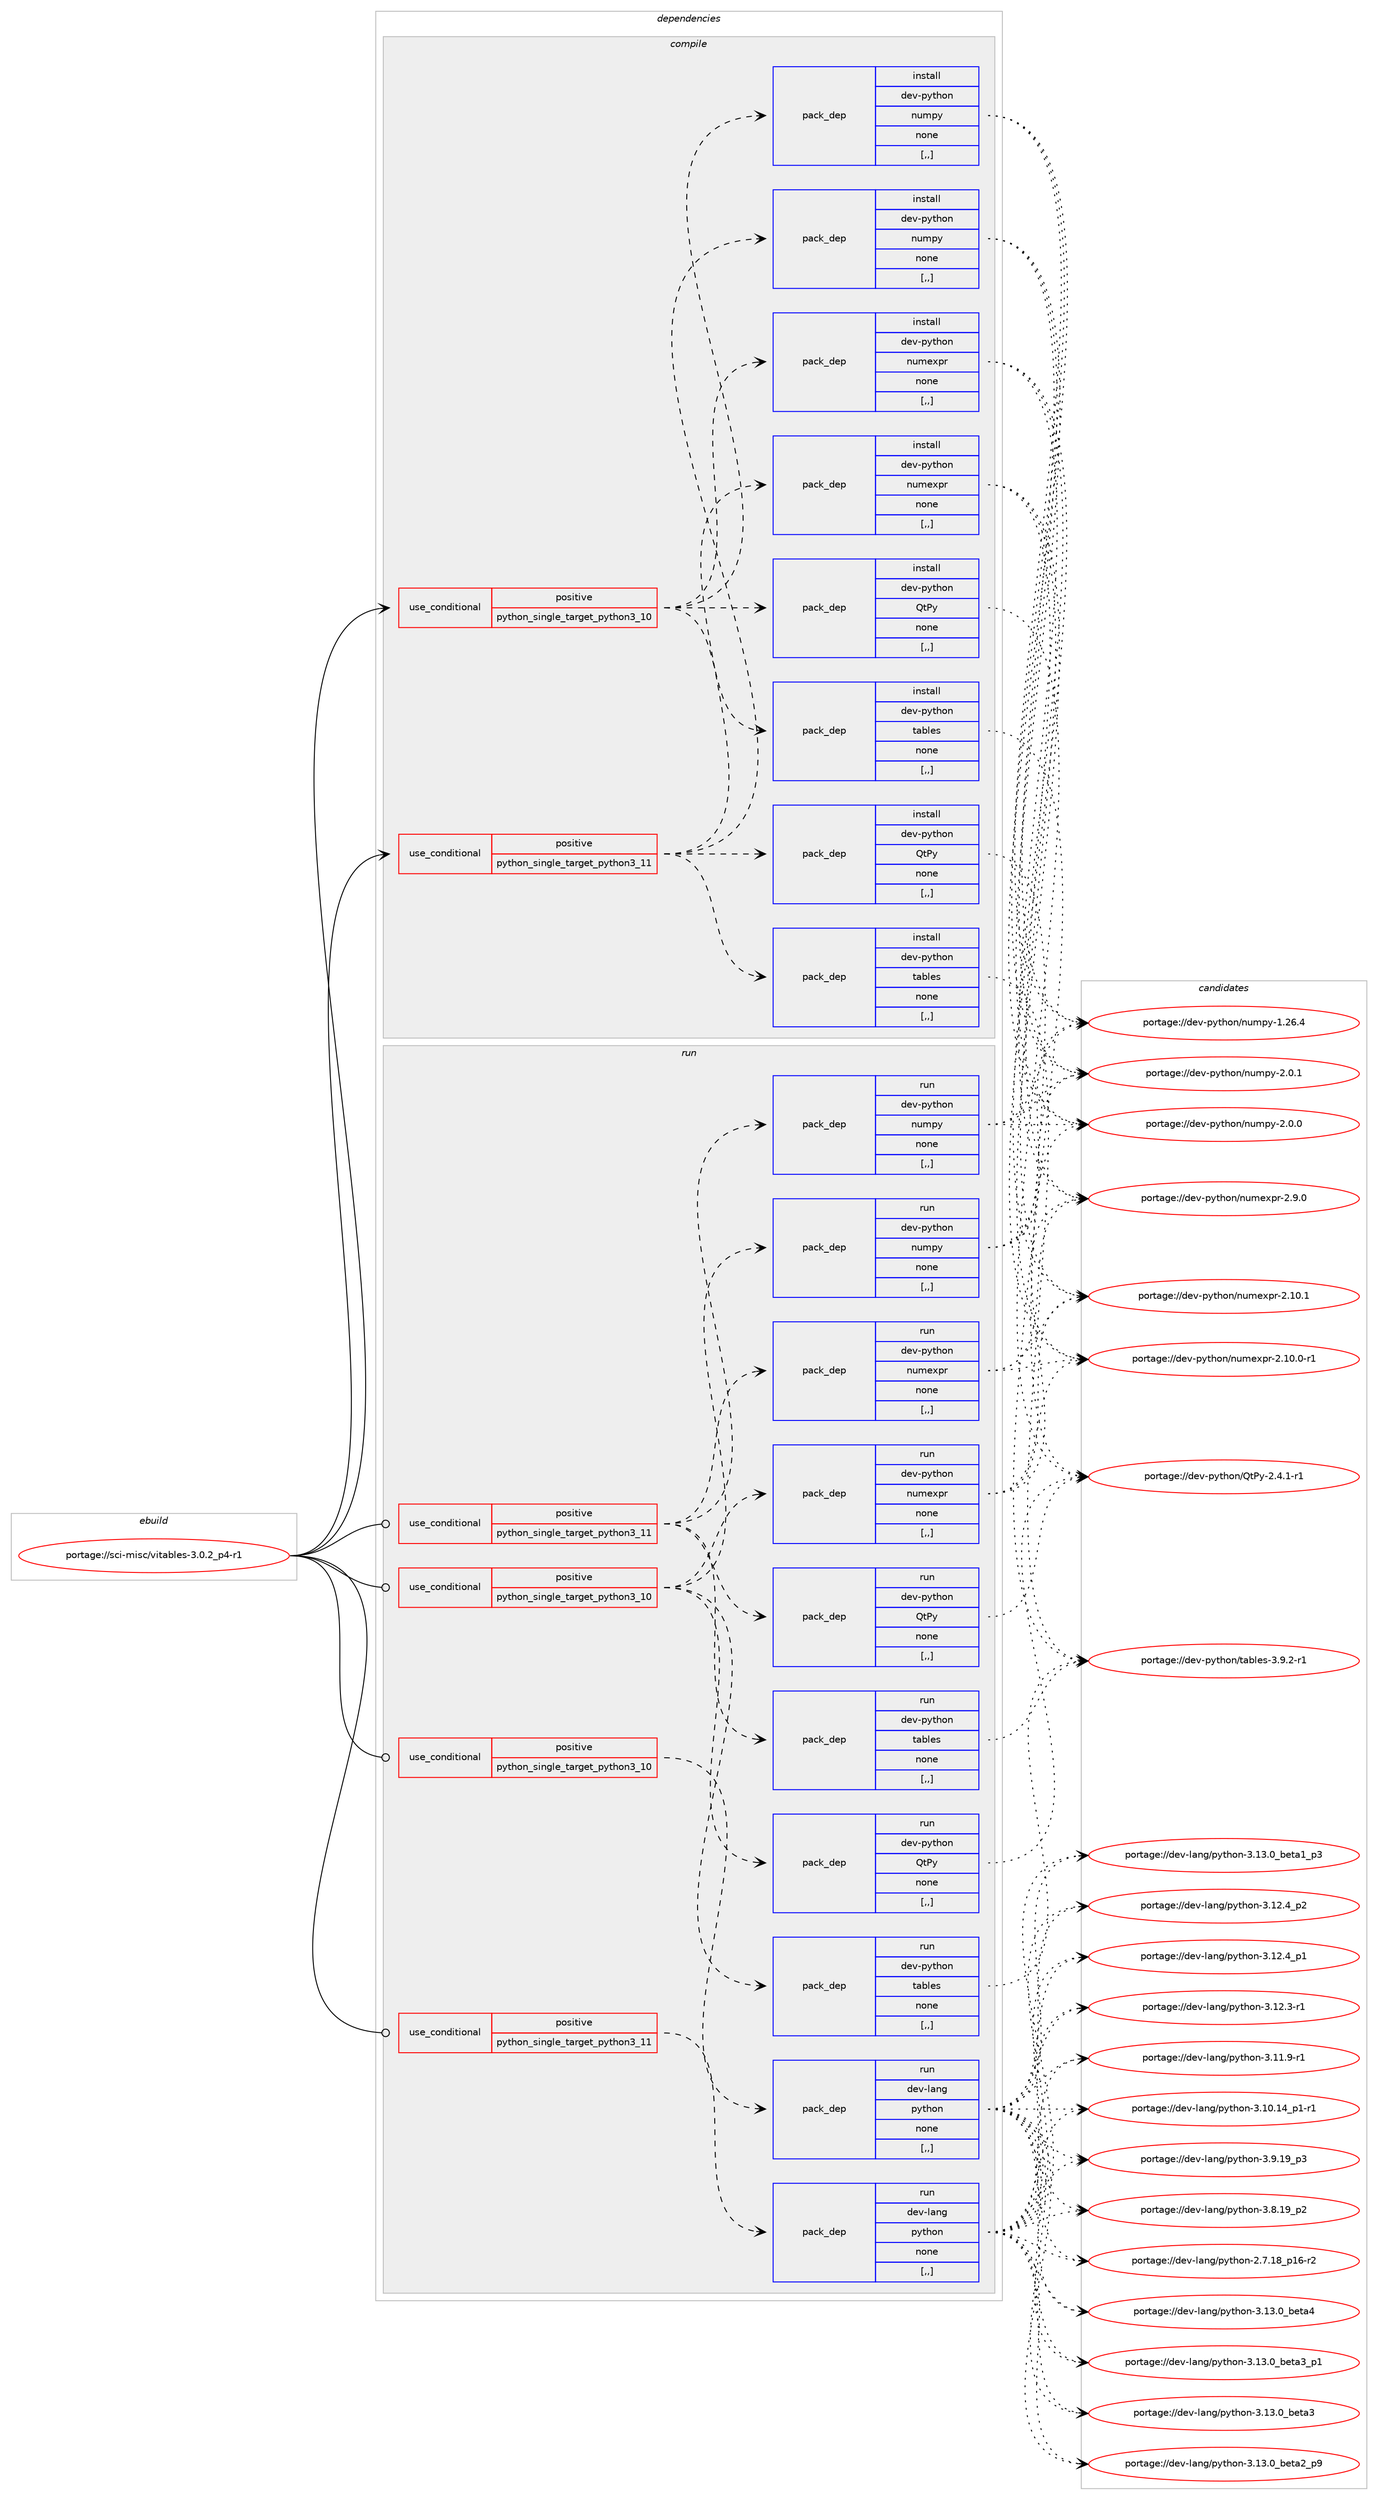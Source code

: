 digraph prolog {

# *************
# Graph options
# *************

newrank=true;
concentrate=true;
compound=true;
graph [rankdir=LR,fontname=Helvetica,fontsize=10,ranksep=1.5];#, ranksep=2.5, nodesep=0.2];
edge  [arrowhead=vee];
node  [fontname=Helvetica,fontsize=10];

# **********
# The ebuild
# **********

subgraph cluster_leftcol {
color=gray;
label=<<i>ebuild</i>>;
id [label="portage://sci-misc/vitables-3.0.2_p4-r1", color=red, width=4, href="../sci-misc/vitables-3.0.2_p4-r1.svg"];
}

# ****************
# The dependencies
# ****************

subgraph cluster_midcol {
color=gray;
label=<<i>dependencies</i>>;
subgraph cluster_compile {
fillcolor="#eeeeee";
style=filled;
label=<<i>compile</i>>;
subgraph cond108932 {
dependency410763 [label=<<TABLE BORDER="0" CELLBORDER="1" CELLSPACING="0" CELLPADDING="4"><TR><TD ROWSPAN="3" CELLPADDING="10">use_conditional</TD></TR><TR><TD>positive</TD></TR><TR><TD>python_single_target_python3_10</TD></TR></TABLE>>, shape=none, color=red];
subgraph pack298929 {
dependency410764 [label=<<TABLE BORDER="0" CELLBORDER="1" CELLSPACING="0" CELLPADDING="4" WIDTH="220"><TR><TD ROWSPAN="6" CELLPADDING="30">pack_dep</TD></TR><TR><TD WIDTH="110">install</TD></TR><TR><TD>dev-python</TD></TR><TR><TD>numpy</TD></TR><TR><TD>none</TD></TR><TR><TD>[,,]</TD></TR></TABLE>>, shape=none, color=blue];
}
dependency410763:e -> dependency410764:w [weight=20,style="dashed",arrowhead="vee"];
subgraph pack298930 {
dependency410765 [label=<<TABLE BORDER="0" CELLBORDER="1" CELLSPACING="0" CELLPADDING="4" WIDTH="220"><TR><TD ROWSPAN="6" CELLPADDING="30">pack_dep</TD></TR><TR><TD WIDTH="110">install</TD></TR><TR><TD>dev-python</TD></TR><TR><TD>numexpr</TD></TR><TR><TD>none</TD></TR><TR><TD>[,,]</TD></TR></TABLE>>, shape=none, color=blue];
}
dependency410763:e -> dependency410765:w [weight=20,style="dashed",arrowhead="vee"];
subgraph pack298931 {
dependency410766 [label=<<TABLE BORDER="0" CELLBORDER="1" CELLSPACING="0" CELLPADDING="4" WIDTH="220"><TR><TD ROWSPAN="6" CELLPADDING="30">pack_dep</TD></TR><TR><TD WIDTH="110">install</TD></TR><TR><TD>dev-python</TD></TR><TR><TD>QtPy</TD></TR><TR><TD>none</TD></TR><TR><TD>[,,]</TD></TR></TABLE>>, shape=none, color=blue];
}
dependency410763:e -> dependency410766:w [weight=20,style="dashed",arrowhead="vee"];
subgraph pack298932 {
dependency410767 [label=<<TABLE BORDER="0" CELLBORDER="1" CELLSPACING="0" CELLPADDING="4" WIDTH="220"><TR><TD ROWSPAN="6" CELLPADDING="30">pack_dep</TD></TR><TR><TD WIDTH="110">install</TD></TR><TR><TD>dev-python</TD></TR><TR><TD>tables</TD></TR><TR><TD>none</TD></TR><TR><TD>[,,]</TD></TR></TABLE>>, shape=none, color=blue];
}
dependency410763:e -> dependency410767:w [weight=20,style="dashed",arrowhead="vee"];
}
id:e -> dependency410763:w [weight=20,style="solid",arrowhead="vee"];
subgraph cond108933 {
dependency410768 [label=<<TABLE BORDER="0" CELLBORDER="1" CELLSPACING="0" CELLPADDING="4"><TR><TD ROWSPAN="3" CELLPADDING="10">use_conditional</TD></TR><TR><TD>positive</TD></TR><TR><TD>python_single_target_python3_11</TD></TR></TABLE>>, shape=none, color=red];
subgraph pack298933 {
dependency410769 [label=<<TABLE BORDER="0" CELLBORDER="1" CELLSPACING="0" CELLPADDING="4" WIDTH="220"><TR><TD ROWSPAN="6" CELLPADDING="30">pack_dep</TD></TR><TR><TD WIDTH="110">install</TD></TR><TR><TD>dev-python</TD></TR><TR><TD>numpy</TD></TR><TR><TD>none</TD></TR><TR><TD>[,,]</TD></TR></TABLE>>, shape=none, color=blue];
}
dependency410768:e -> dependency410769:w [weight=20,style="dashed",arrowhead="vee"];
subgraph pack298934 {
dependency410770 [label=<<TABLE BORDER="0" CELLBORDER="1" CELLSPACING="0" CELLPADDING="4" WIDTH="220"><TR><TD ROWSPAN="6" CELLPADDING="30">pack_dep</TD></TR><TR><TD WIDTH="110">install</TD></TR><TR><TD>dev-python</TD></TR><TR><TD>numexpr</TD></TR><TR><TD>none</TD></TR><TR><TD>[,,]</TD></TR></TABLE>>, shape=none, color=blue];
}
dependency410768:e -> dependency410770:w [weight=20,style="dashed",arrowhead="vee"];
subgraph pack298935 {
dependency410771 [label=<<TABLE BORDER="0" CELLBORDER="1" CELLSPACING="0" CELLPADDING="4" WIDTH="220"><TR><TD ROWSPAN="6" CELLPADDING="30">pack_dep</TD></TR><TR><TD WIDTH="110">install</TD></TR><TR><TD>dev-python</TD></TR><TR><TD>QtPy</TD></TR><TR><TD>none</TD></TR><TR><TD>[,,]</TD></TR></TABLE>>, shape=none, color=blue];
}
dependency410768:e -> dependency410771:w [weight=20,style="dashed",arrowhead="vee"];
subgraph pack298936 {
dependency410772 [label=<<TABLE BORDER="0" CELLBORDER="1" CELLSPACING="0" CELLPADDING="4" WIDTH="220"><TR><TD ROWSPAN="6" CELLPADDING="30">pack_dep</TD></TR><TR><TD WIDTH="110">install</TD></TR><TR><TD>dev-python</TD></TR><TR><TD>tables</TD></TR><TR><TD>none</TD></TR><TR><TD>[,,]</TD></TR></TABLE>>, shape=none, color=blue];
}
dependency410768:e -> dependency410772:w [weight=20,style="dashed",arrowhead="vee"];
}
id:e -> dependency410768:w [weight=20,style="solid",arrowhead="vee"];
}
subgraph cluster_compileandrun {
fillcolor="#eeeeee";
style=filled;
label=<<i>compile and run</i>>;
}
subgraph cluster_run {
fillcolor="#eeeeee";
style=filled;
label=<<i>run</i>>;
subgraph cond108934 {
dependency410773 [label=<<TABLE BORDER="0" CELLBORDER="1" CELLSPACING="0" CELLPADDING="4"><TR><TD ROWSPAN="3" CELLPADDING="10">use_conditional</TD></TR><TR><TD>positive</TD></TR><TR><TD>python_single_target_python3_10</TD></TR></TABLE>>, shape=none, color=red];
subgraph pack298937 {
dependency410774 [label=<<TABLE BORDER="0" CELLBORDER="1" CELLSPACING="0" CELLPADDING="4" WIDTH="220"><TR><TD ROWSPAN="6" CELLPADDING="30">pack_dep</TD></TR><TR><TD WIDTH="110">run</TD></TR><TR><TD>dev-lang</TD></TR><TR><TD>python</TD></TR><TR><TD>none</TD></TR><TR><TD>[,,]</TD></TR></TABLE>>, shape=none, color=blue];
}
dependency410773:e -> dependency410774:w [weight=20,style="dashed",arrowhead="vee"];
}
id:e -> dependency410773:w [weight=20,style="solid",arrowhead="odot"];
subgraph cond108935 {
dependency410775 [label=<<TABLE BORDER="0" CELLBORDER="1" CELLSPACING="0" CELLPADDING="4"><TR><TD ROWSPAN="3" CELLPADDING="10">use_conditional</TD></TR><TR><TD>positive</TD></TR><TR><TD>python_single_target_python3_10</TD></TR></TABLE>>, shape=none, color=red];
subgraph pack298938 {
dependency410776 [label=<<TABLE BORDER="0" CELLBORDER="1" CELLSPACING="0" CELLPADDING="4" WIDTH="220"><TR><TD ROWSPAN="6" CELLPADDING="30">pack_dep</TD></TR><TR><TD WIDTH="110">run</TD></TR><TR><TD>dev-python</TD></TR><TR><TD>numpy</TD></TR><TR><TD>none</TD></TR><TR><TD>[,,]</TD></TR></TABLE>>, shape=none, color=blue];
}
dependency410775:e -> dependency410776:w [weight=20,style="dashed",arrowhead="vee"];
subgraph pack298939 {
dependency410777 [label=<<TABLE BORDER="0" CELLBORDER="1" CELLSPACING="0" CELLPADDING="4" WIDTH="220"><TR><TD ROWSPAN="6" CELLPADDING="30">pack_dep</TD></TR><TR><TD WIDTH="110">run</TD></TR><TR><TD>dev-python</TD></TR><TR><TD>numexpr</TD></TR><TR><TD>none</TD></TR><TR><TD>[,,]</TD></TR></TABLE>>, shape=none, color=blue];
}
dependency410775:e -> dependency410777:w [weight=20,style="dashed",arrowhead="vee"];
subgraph pack298940 {
dependency410778 [label=<<TABLE BORDER="0" CELLBORDER="1" CELLSPACING="0" CELLPADDING="4" WIDTH="220"><TR><TD ROWSPAN="6" CELLPADDING="30">pack_dep</TD></TR><TR><TD WIDTH="110">run</TD></TR><TR><TD>dev-python</TD></TR><TR><TD>QtPy</TD></TR><TR><TD>none</TD></TR><TR><TD>[,,]</TD></TR></TABLE>>, shape=none, color=blue];
}
dependency410775:e -> dependency410778:w [weight=20,style="dashed",arrowhead="vee"];
subgraph pack298941 {
dependency410779 [label=<<TABLE BORDER="0" CELLBORDER="1" CELLSPACING="0" CELLPADDING="4" WIDTH="220"><TR><TD ROWSPAN="6" CELLPADDING="30">pack_dep</TD></TR><TR><TD WIDTH="110">run</TD></TR><TR><TD>dev-python</TD></TR><TR><TD>tables</TD></TR><TR><TD>none</TD></TR><TR><TD>[,,]</TD></TR></TABLE>>, shape=none, color=blue];
}
dependency410775:e -> dependency410779:w [weight=20,style="dashed",arrowhead="vee"];
}
id:e -> dependency410775:w [weight=20,style="solid",arrowhead="odot"];
subgraph cond108936 {
dependency410780 [label=<<TABLE BORDER="0" CELLBORDER="1" CELLSPACING="0" CELLPADDING="4"><TR><TD ROWSPAN="3" CELLPADDING="10">use_conditional</TD></TR><TR><TD>positive</TD></TR><TR><TD>python_single_target_python3_11</TD></TR></TABLE>>, shape=none, color=red];
subgraph pack298942 {
dependency410781 [label=<<TABLE BORDER="0" CELLBORDER="1" CELLSPACING="0" CELLPADDING="4" WIDTH="220"><TR><TD ROWSPAN="6" CELLPADDING="30">pack_dep</TD></TR><TR><TD WIDTH="110">run</TD></TR><TR><TD>dev-lang</TD></TR><TR><TD>python</TD></TR><TR><TD>none</TD></TR><TR><TD>[,,]</TD></TR></TABLE>>, shape=none, color=blue];
}
dependency410780:e -> dependency410781:w [weight=20,style="dashed",arrowhead="vee"];
}
id:e -> dependency410780:w [weight=20,style="solid",arrowhead="odot"];
subgraph cond108937 {
dependency410782 [label=<<TABLE BORDER="0" CELLBORDER="1" CELLSPACING="0" CELLPADDING="4"><TR><TD ROWSPAN="3" CELLPADDING="10">use_conditional</TD></TR><TR><TD>positive</TD></TR><TR><TD>python_single_target_python3_11</TD></TR></TABLE>>, shape=none, color=red];
subgraph pack298943 {
dependency410783 [label=<<TABLE BORDER="0" CELLBORDER="1" CELLSPACING="0" CELLPADDING="4" WIDTH="220"><TR><TD ROWSPAN="6" CELLPADDING="30">pack_dep</TD></TR><TR><TD WIDTH="110">run</TD></TR><TR><TD>dev-python</TD></TR><TR><TD>numpy</TD></TR><TR><TD>none</TD></TR><TR><TD>[,,]</TD></TR></TABLE>>, shape=none, color=blue];
}
dependency410782:e -> dependency410783:w [weight=20,style="dashed",arrowhead="vee"];
subgraph pack298944 {
dependency410784 [label=<<TABLE BORDER="0" CELLBORDER="1" CELLSPACING="0" CELLPADDING="4" WIDTH="220"><TR><TD ROWSPAN="6" CELLPADDING="30">pack_dep</TD></TR><TR><TD WIDTH="110">run</TD></TR><TR><TD>dev-python</TD></TR><TR><TD>numexpr</TD></TR><TR><TD>none</TD></TR><TR><TD>[,,]</TD></TR></TABLE>>, shape=none, color=blue];
}
dependency410782:e -> dependency410784:w [weight=20,style="dashed",arrowhead="vee"];
subgraph pack298945 {
dependency410785 [label=<<TABLE BORDER="0" CELLBORDER="1" CELLSPACING="0" CELLPADDING="4" WIDTH="220"><TR><TD ROWSPAN="6" CELLPADDING="30">pack_dep</TD></TR><TR><TD WIDTH="110">run</TD></TR><TR><TD>dev-python</TD></TR><TR><TD>QtPy</TD></TR><TR><TD>none</TD></TR><TR><TD>[,,]</TD></TR></TABLE>>, shape=none, color=blue];
}
dependency410782:e -> dependency410785:w [weight=20,style="dashed",arrowhead="vee"];
subgraph pack298946 {
dependency410786 [label=<<TABLE BORDER="0" CELLBORDER="1" CELLSPACING="0" CELLPADDING="4" WIDTH="220"><TR><TD ROWSPAN="6" CELLPADDING="30">pack_dep</TD></TR><TR><TD WIDTH="110">run</TD></TR><TR><TD>dev-python</TD></TR><TR><TD>tables</TD></TR><TR><TD>none</TD></TR><TR><TD>[,,]</TD></TR></TABLE>>, shape=none, color=blue];
}
dependency410782:e -> dependency410786:w [weight=20,style="dashed",arrowhead="vee"];
}
id:e -> dependency410782:w [weight=20,style="solid",arrowhead="odot"];
}
}

# **************
# The candidates
# **************

subgraph cluster_choices {
rank=same;
color=gray;
label=<<i>candidates</i>>;

subgraph choice298929 {
color=black;
nodesep=1;
choice1001011184511212111610411111047110117109112121455046484649 [label="portage://dev-python/numpy-2.0.1", color=red, width=4,href="../dev-python/numpy-2.0.1.svg"];
choice1001011184511212111610411111047110117109112121455046484648 [label="portage://dev-python/numpy-2.0.0", color=red, width=4,href="../dev-python/numpy-2.0.0.svg"];
choice100101118451121211161041111104711011710911212145494650544652 [label="portage://dev-python/numpy-1.26.4", color=red, width=4,href="../dev-python/numpy-1.26.4.svg"];
dependency410764:e -> choice1001011184511212111610411111047110117109112121455046484649:w [style=dotted,weight="100"];
dependency410764:e -> choice1001011184511212111610411111047110117109112121455046484648:w [style=dotted,weight="100"];
dependency410764:e -> choice100101118451121211161041111104711011710911212145494650544652:w [style=dotted,weight="100"];
}
subgraph choice298930 {
color=black;
nodesep=1;
choice100101118451121211161041111104711011710910112011211445504649484649 [label="portage://dev-python/numexpr-2.10.1", color=red, width=4,href="../dev-python/numexpr-2.10.1.svg"];
choice1001011184511212111610411111047110117109101120112114455046494846484511449 [label="portage://dev-python/numexpr-2.10.0-r1", color=red, width=4,href="../dev-python/numexpr-2.10.0-r1.svg"];
choice1001011184511212111610411111047110117109101120112114455046574648 [label="portage://dev-python/numexpr-2.9.0", color=red, width=4,href="../dev-python/numexpr-2.9.0.svg"];
dependency410765:e -> choice100101118451121211161041111104711011710910112011211445504649484649:w [style=dotted,weight="100"];
dependency410765:e -> choice1001011184511212111610411111047110117109101120112114455046494846484511449:w [style=dotted,weight="100"];
dependency410765:e -> choice1001011184511212111610411111047110117109101120112114455046574648:w [style=dotted,weight="100"];
}
subgraph choice298931 {
color=black;
nodesep=1;
choice100101118451121211161041111104781116801214550465246494511449 [label="portage://dev-python/QtPy-2.4.1-r1", color=red, width=4,href="../dev-python/QtPy-2.4.1-r1.svg"];
dependency410766:e -> choice100101118451121211161041111104781116801214550465246494511449:w [style=dotted,weight="100"];
}
subgraph choice298932 {
color=black;
nodesep=1;
choice100101118451121211161041111104711697981081011154551465746504511449 [label="portage://dev-python/tables-3.9.2-r1", color=red, width=4,href="../dev-python/tables-3.9.2-r1.svg"];
dependency410767:e -> choice100101118451121211161041111104711697981081011154551465746504511449:w [style=dotted,weight="100"];
}
subgraph choice298933 {
color=black;
nodesep=1;
choice1001011184511212111610411111047110117109112121455046484649 [label="portage://dev-python/numpy-2.0.1", color=red, width=4,href="../dev-python/numpy-2.0.1.svg"];
choice1001011184511212111610411111047110117109112121455046484648 [label="portage://dev-python/numpy-2.0.0", color=red, width=4,href="../dev-python/numpy-2.0.0.svg"];
choice100101118451121211161041111104711011710911212145494650544652 [label="portage://dev-python/numpy-1.26.4", color=red, width=4,href="../dev-python/numpy-1.26.4.svg"];
dependency410769:e -> choice1001011184511212111610411111047110117109112121455046484649:w [style=dotted,weight="100"];
dependency410769:e -> choice1001011184511212111610411111047110117109112121455046484648:w [style=dotted,weight="100"];
dependency410769:e -> choice100101118451121211161041111104711011710911212145494650544652:w [style=dotted,weight="100"];
}
subgraph choice298934 {
color=black;
nodesep=1;
choice100101118451121211161041111104711011710910112011211445504649484649 [label="portage://dev-python/numexpr-2.10.1", color=red, width=4,href="../dev-python/numexpr-2.10.1.svg"];
choice1001011184511212111610411111047110117109101120112114455046494846484511449 [label="portage://dev-python/numexpr-2.10.0-r1", color=red, width=4,href="../dev-python/numexpr-2.10.0-r1.svg"];
choice1001011184511212111610411111047110117109101120112114455046574648 [label="portage://dev-python/numexpr-2.9.0", color=red, width=4,href="../dev-python/numexpr-2.9.0.svg"];
dependency410770:e -> choice100101118451121211161041111104711011710910112011211445504649484649:w [style=dotted,weight="100"];
dependency410770:e -> choice1001011184511212111610411111047110117109101120112114455046494846484511449:w [style=dotted,weight="100"];
dependency410770:e -> choice1001011184511212111610411111047110117109101120112114455046574648:w [style=dotted,weight="100"];
}
subgraph choice298935 {
color=black;
nodesep=1;
choice100101118451121211161041111104781116801214550465246494511449 [label="portage://dev-python/QtPy-2.4.1-r1", color=red, width=4,href="../dev-python/QtPy-2.4.1-r1.svg"];
dependency410771:e -> choice100101118451121211161041111104781116801214550465246494511449:w [style=dotted,weight="100"];
}
subgraph choice298936 {
color=black;
nodesep=1;
choice100101118451121211161041111104711697981081011154551465746504511449 [label="portage://dev-python/tables-3.9.2-r1", color=red, width=4,href="../dev-python/tables-3.9.2-r1.svg"];
dependency410772:e -> choice100101118451121211161041111104711697981081011154551465746504511449:w [style=dotted,weight="100"];
}
subgraph choice298937 {
color=black;
nodesep=1;
choice1001011184510897110103471121211161041111104551464951464895981011169752 [label="portage://dev-lang/python-3.13.0_beta4", color=red, width=4,href="../dev-lang/python-3.13.0_beta4.svg"];
choice10010111845108971101034711212111610411111045514649514648959810111697519511249 [label="portage://dev-lang/python-3.13.0_beta3_p1", color=red, width=4,href="../dev-lang/python-3.13.0_beta3_p1.svg"];
choice1001011184510897110103471121211161041111104551464951464895981011169751 [label="portage://dev-lang/python-3.13.0_beta3", color=red, width=4,href="../dev-lang/python-3.13.0_beta3.svg"];
choice10010111845108971101034711212111610411111045514649514648959810111697509511257 [label="portage://dev-lang/python-3.13.0_beta2_p9", color=red, width=4,href="../dev-lang/python-3.13.0_beta2_p9.svg"];
choice10010111845108971101034711212111610411111045514649514648959810111697499511251 [label="portage://dev-lang/python-3.13.0_beta1_p3", color=red, width=4,href="../dev-lang/python-3.13.0_beta1_p3.svg"];
choice100101118451089711010347112121116104111110455146495046529511250 [label="portage://dev-lang/python-3.12.4_p2", color=red, width=4,href="../dev-lang/python-3.12.4_p2.svg"];
choice100101118451089711010347112121116104111110455146495046529511249 [label="portage://dev-lang/python-3.12.4_p1", color=red, width=4,href="../dev-lang/python-3.12.4_p1.svg"];
choice100101118451089711010347112121116104111110455146495046514511449 [label="portage://dev-lang/python-3.12.3-r1", color=red, width=4,href="../dev-lang/python-3.12.3-r1.svg"];
choice100101118451089711010347112121116104111110455146494946574511449 [label="portage://dev-lang/python-3.11.9-r1", color=red, width=4,href="../dev-lang/python-3.11.9-r1.svg"];
choice100101118451089711010347112121116104111110455146494846495295112494511449 [label="portage://dev-lang/python-3.10.14_p1-r1", color=red, width=4,href="../dev-lang/python-3.10.14_p1-r1.svg"];
choice100101118451089711010347112121116104111110455146574649579511251 [label="portage://dev-lang/python-3.9.19_p3", color=red, width=4,href="../dev-lang/python-3.9.19_p3.svg"];
choice100101118451089711010347112121116104111110455146564649579511250 [label="portage://dev-lang/python-3.8.19_p2", color=red, width=4,href="../dev-lang/python-3.8.19_p2.svg"];
choice100101118451089711010347112121116104111110455046554649569511249544511450 [label="portage://dev-lang/python-2.7.18_p16-r2", color=red, width=4,href="../dev-lang/python-2.7.18_p16-r2.svg"];
dependency410774:e -> choice1001011184510897110103471121211161041111104551464951464895981011169752:w [style=dotted,weight="100"];
dependency410774:e -> choice10010111845108971101034711212111610411111045514649514648959810111697519511249:w [style=dotted,weight="100"];
dependency410774:e -> choice1001011184510897110103471121211161041111104551464951464895981011169751:w [style=dotted,weight="100"];
dependency410774:e -> choice10010111845108971101034711212111610411111045514649514648959810111697509511257:w [style=dotted,weight="100"];
dependency410774:e -> choice10010111845108971101034711212111610411111045514649514648959810111697499511251:w [style=dotted,weight="100"];
dependency410774:e -> choice100101118451089711010347112121116104111110455146495046529511250:w [style=dotted,weight="100"];
dependency410774:e -> choice100101118451089711010347112121116104111110455146495046529511249:w [style=dotted,weight="100"];
dependency410774:e -> choice100101118451089711010347112121116104111110455146495046514511449:w [style=dotted,weight="100"];
dependency410774:e -> choice100101118451089711010347112121116104111110455146494946574511449:w [style=dotted,weight="100"];
dependency410774:e -> choice100101118451089711010347112121116104111110455146494846495295112494511449:w [style=dotted,weight="100"];
dependency410774:e -> choice100101118451089711010347112121116104111110455146574649579511251:w [style=dotted,weight="100"];
dependency410774:e -> choice100101118451089711010347112121116104111110455146564649579511250:w [style=dotted,weight="100"];
dependency410774:e -> choice100101118451089711010347112121116104111110455046554649569511249544511450:w [style=dotted,weight="100"];
}
subgraph choice298938 {
color=black;
nodesep=1;
choice1001011184511212111610411111047110117109112121455046484649 [label="portage://dev-python/numpy-2.0.1", color=red, width=4,href="../dev-python/numpy-2.0.1.svg"];
choice1001011184511212111610411111047110117109112121455046484648 [label="portage://dev-python/numpy-2.0.0", color=red, width=4,href="../dev-python/numpy-2.0.0.svg"];
choice100101118451121211161041111104711011710911212145494650544652 [label="portage://dev-python/numpy-1.26.4", color=red, width=4,href="../dev-python/numpy-1.26.4.svg"];
dependency410776:e -> choice1001011184511212111610411111047110117109112121455046484649:w [style=dotted,weight="100"];
dependency410776:e -> choice1001011184511212111610411111047110117109112121455046484648:w [style=dotted,weight="100"];
dependency410776:e -> choice100101118451121211161041111104711011710911212145494650544652:w [style=dotted,weight="100"];
}
subgraph choice298939 {
color=black;
nodesep=1;
choice100101118451121211161041111104711011710910112011211445504649484649 [label="portage://dev-python/numexpr-2.10.1", color=red, width=4,href="../dev-python/numexpr-2.10.1.svg"];
choice1001011184511212111610411111047110117109101120112114455046494846484511449 [label="portage://dev-python/numexpr-2.10.0-r1", color=red, width=4,href="../dev-python/numexpr-2.10.0-r1.svg"];
choice1001011184511212111610411111047110117109101120112114455046574648 [label="portage://dev-python/numexpr-2.9.0", color=red, width=4,href="../dev-python/numexpr-2.9.0.svg"];
dependency410777:e -> choice100101118451121211161041111104711011710910112011211445504649484649:w [style=dotted,weight="100"];
dependency410777:e -> choice1001011184511212111610411111047110117109101120112114455046494846484511449:w [style=dotted,weight="100"];
dependency410777:e -> choice1001011184511212111610411111047110117109101120112114455046574648:w [style=dotted,weight="100"];
}
subgraph choice298940 {
color=black;
nodesep=1;
choice100101118451121211161041111104781116801214550465246494511449 [label="portage://dev-python/QtPy-2.4.1-r1", color=red, width=4,href="../dev-python/QtPy-2.4.1-r1.svg"];
dependency410778:e -> choice100101118451121211161041111104781116801214550465246494511449:w [style=dotted,weight="100"];
}
subgraph choice298941 {
color=black;
nodesep=1;
choice100101118451121211161041111104711697981081011154551465746504511449 [label="portage://dev-python/tables-3.9.2-r1", color=red, width=4,href="../dev-python/tables-3.9.2-r1.svg"];
dependency410779:e -> choice100101118451121211161041111104711697981081011154551465746504511449:w [style=dotted,weight="100"];
}
subgraph choice298942 {
color=black;
nodesep=1;
choice1001011184510897110103471121211161041111104551464951464895981011169752 [label="portage://dev-lang/python-3.13.0_beta4", color=red, width=4,href="../dev-lang/python-3.13.0_beta4.svg"];
choice10010111845108971101034711212111610411111045514649514648959810111697519511249 [label="portage://dev-lang/python-3.13.0_beta3_p1", color=red, width=4,href="../dev-lang/python-3.13.0_beta3_p1.svg"];
choice1001011184510897110103471121211161041111104551464951464895981011169751 [label="portage://dev-lang/python-3.13.0_beta3", color=red, width=4,href="../dev-lang/python-3.13.0_beta3.svg"];
choice10010111845108971101034711212111610411111045514649514648959810111697509511257 [label="portage://dev-lang/python-3.13.0_beta2_p9", color=red, width=4,href="../dev-lang/python-3.13.0_beta2_p9.svg"];
choice10010111845108971101034711212111610411111045514649514648959810111697499511251 [label="portage://dev-lang/python-3.13.0_beta1_p3", color=red, width=4,href="../dev-lang/python-3.13.0_beta1_p3.svg"];
choice100101118451089711010347112121116104111110455146495046529511250 [label="portage://dev-lang/python-3.12.4_p2", color=red, width=4,href="../dev-lang/python-3.12.4_p2.svg"];
choice100101118451089711010347112121116104111110455146495046529511249 [label="portage://dev-lang/python-3.12.4_p1", color=red, width=4,href="../dev-lang/python-3.12.4_p1.svg"];
choice100101118451089711010347112121116104111110455146495046514511449 [label="portage://dev-lang/python-3.12.3-r1", color=red, width=4,href="../dev-lang/python-3.12.3-r1.svg"];
choice100101118451089711010347112121116104111110455146494946574511449 [label="portage://dev-lang/python-3.11.9-r1", color=red, width=4,href="../dev-lang/python-3.11.9-r1.svg"];
choice100101118451089711010347112121116104111110455146494846495295112494511449 [label="portage://dev-lang/python-3.10.14_p1-r1", color=red, width=4,href="../dev-lang/python-3.10.14_p1-r1.svg"];
choice100101118451089711010347112121116104111110455146574649579511251 [label="portage://dev-lang/python-3.9.19_p3", color=red, width=4,href="../dev-lang/python-3.9.19_p3.svg"];
choice100101118451089711010347112121116104111110455146564649579511250 [label="portage://dev-lang/python-3.8.19_p2", color=red, width=4,href="../dev-lang/python-3.8.19_p2.svg"];
choice100101118451089711010347112121116104111110455046554649569511249544511450 [label="portage://dev-lang/python-2.7.18_p16-r2", color=red, width=4,href="../dev-lang/python-2.7.18_p16-r2.svg"];
dependency410781:e -> choice1001011184510897110103471121211161041111104551464951464895981011169752:w [style=dotted,weight="100"];
dependency410781:e -> choice10010111845108971101034711212111610411111045514649514648959810111697519511249:w [style=dotted,weight="100"];
dependency410781:e -> choice1001011184510897110103471121211161041111104551464951464895981011169751:w [style=dotted,weight="100"];
dependency410781:e -> choice10010111845108971101034711212111610411111045514649514648959810111697509511257:w [style=dotted,weight="100"];
dependency410781:e -> choice10010111845108971101034711212111610411111045514649514648959810111697499511251:w [style=dotted,weight="100"];
dependency410781:e -> choice100101118451089711010347112121116104111110455146495046529511250:w [style=dotted,weight="100"];
dependency410781:e -> choice100101118451089711010347112121116104111110455146495046529511249:w [style=dotted,weight="100"];
dependency410781:e -> choice100101118451089711010347112121116104111110455146495046514511449:w [style=dotted,weight="100"];
dependency410781:e -> choice100101118451089711010347112121116104111110455146494946574511449:w [style=dotted,weight="100"];
dependency410781:e -> choice100101118451089711010347112121116104111110455146494846495295112494511449:w [style=dotted,weight="100"];
dependency410781:e -> choice100101118451089711010347112121116104111110455146574649579511251:w [style=dotted,weight="100"];
dependency410781:e -> choice100101118451089711010347112121116104111110455146564649579511250:w [style=dotted,weight="100"];
dependency410781:e -> choice100101118451089711010347112121116104111110455046554649569511249544511450:w [style=dotted,weight="100"];
}
subgraph choice298943 {
color=black;
nodesep=1;
choice1001011184511212111610411111047110117109112121455046484649 [label="portage://dev-python/numpy-2.0.1", color=red, width=4,href="../dev-python/numpy-2.0.1.svg"];
choice1001011184511212111610411111047110117109112121455046484648 [label="portage://dev-python/numpy-2.0.0", color=red, width=4,href="../dev-python/numpy-2.0.0.svg"];
choice100101118451121211161041111104711011710911212145494650544652 [label="portage://dev-python/numpy-1.26.4", color=red, width=4,href="../dev-python/numpy-1.26.4.svg"];
dependency410783:e -> choice1001011184511212111610411111047110117109112121455046484649:w [style=dotted,weight="100"];
dependency410783:e -> choice1001011184511212111610411111047110117109112121455046484648:w [style=dotted,weight="100"];
dependency410783:e -> choice100101118451121211161041111104711011710911212145494650544652:w [style=dotted,weight="100"];
}
subgraph choice298944 {
color=black;
nodesep=1;
choice100101118451121211161041111104711011710910112011211445504649484649 [label="portage://dev-python/numexpr-2.10.1", color=red, width=4,href="../dev-python/numexpr-2.10.1.svg"];
choice1001011184511212111610411111047110117109101120112114455046494846484511449 [label="portage://dev-python/numexpr-2.10.0-r1", color=red, width=4,href="../dev-python/numexpr-2.10.0-r1.svg"];
choice1001011184511212111610411111047110117109101120112114455046574648 [label="portage://dev-python/numexpr-2.9.0", color=red, width=4,href="../dev-python/numexpr-2.9.0.svg"];
dependency410784:e -> choice100101118451121211161041111104711011710910112011211445504649484649:w [style=dotted,weight="100"];
dependency410784:e -> choice1001011184511212111610411111047110117109101120112114455046494846484511449:w [style=dotted,weight="100"];
dependency410784:e -> choice1001011184511212111610411111047110117109101120112114455046574648:w [style=dotted,weight="100"];
}
subgraph choice298945 {
color=black;
nodesep=1;
choice100101118451121211161041111104781116801214550465246494511449 [label="portage://dev-python/QtPy-2.4.1-r1", color=red, width=4,href="../dev-python/QtPy-2.4.1-r1.svg"];
dependency410785:e -> choice100101118451121211161041111104781116801214550465246494511449:w [style=dotted,weight="100"];
}
subgraph choice298946 {
color=black;
nodesep=1;
choice100101118451121211161041111104711697981081011154551465746504511449 [label="portage://dev-python/tables-3.9.2-r1", color=red, width=4,href="../dev-python/tables-3.9.2-r1.svg"];
dependency410786:e -> choice100101118451121211161041111104711697981081011154551465746504511449:w [style=dotted,weight="100"];
}
}

}
